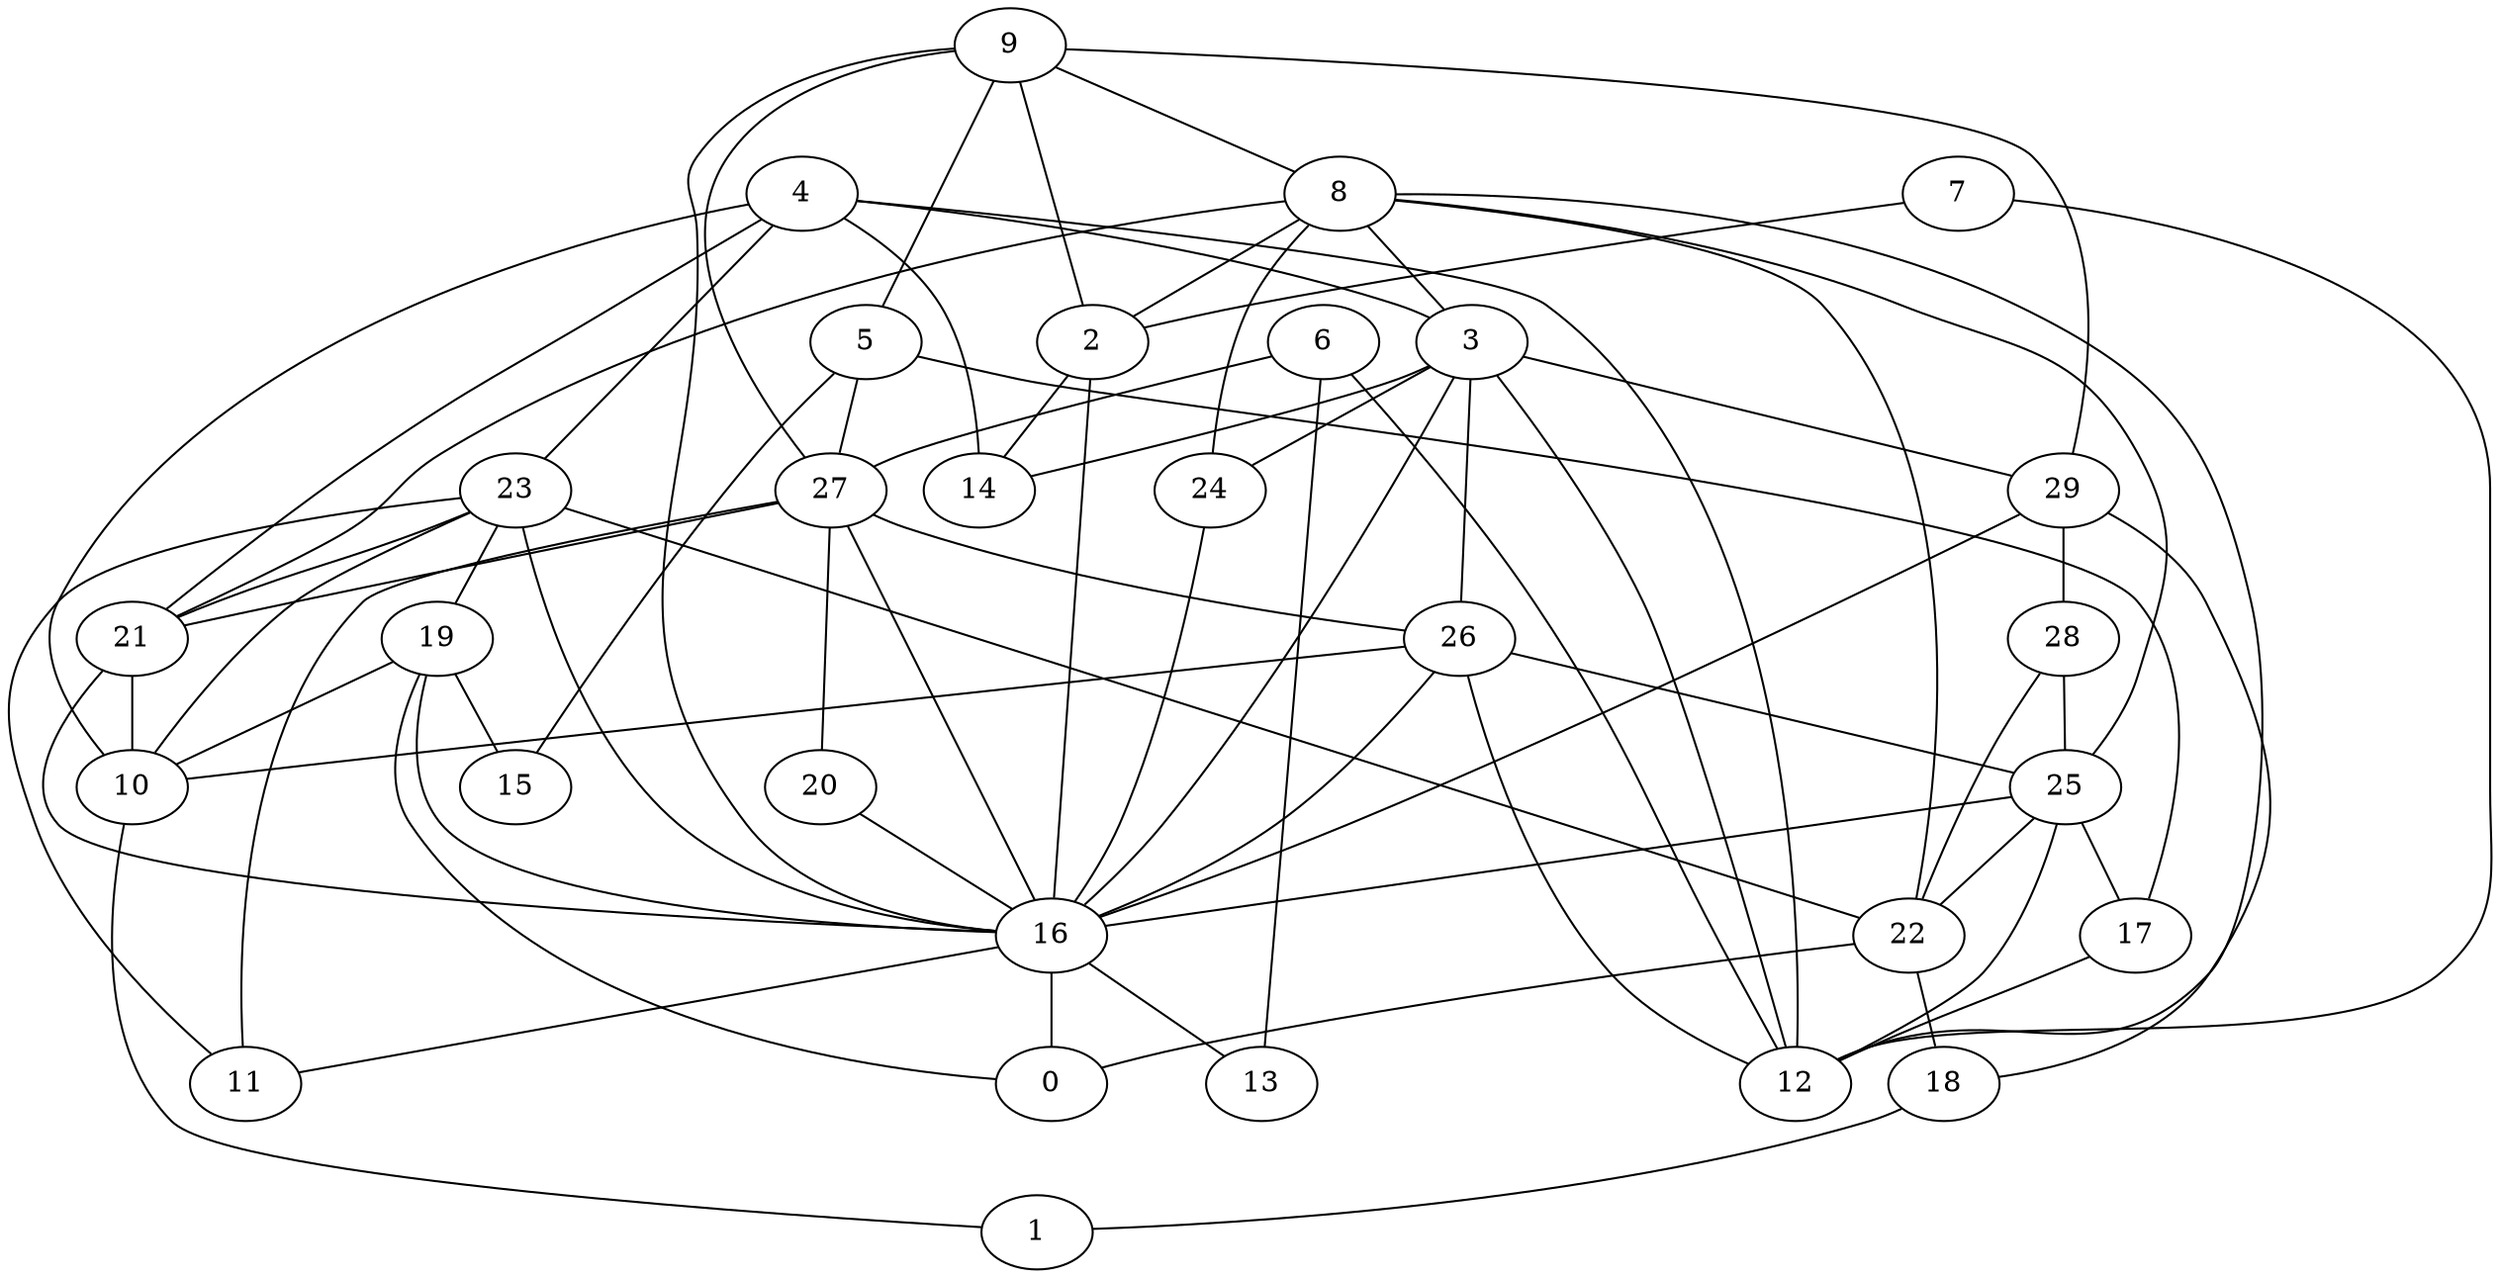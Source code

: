 digraph GG_graph {

subgraph G_graph {
edge [color = black]
"9" -> "8" [dir = none]
"23" -> "11" [dir = none]
"23" -> "10" [dir = none]
"29" -> "18" [dir = none]
"29" -> "28" [dir = none]
"29" -> "16" [dir = none]
"27" -> "21" [dir = none]
"27" -> "20" [dir = none]
"27" -> "16" [dir = none]
"5" -> "15" [dir = none]
"5" -> "27" [dir = none]
"26" -> "10" [dir = none]
"26" -> "16" [dir = none]
"8" -> "24" [dir = none]
"8" -> "2" [dir = none]
"8" -> "22" [dir = none]
"8" -> "25" [dir = none]
"16" -> "13" [dir = none]
"16" -> "0" [dir = none]
"6" -> "27" [dir = none]
"3" -> "26" [dir = none]
"10" -> "1" [dir = none]
"7" -> "12" [dir = none]
"4" -> "21" [dir = none]
"25" -> "12" [dir = none]
"25" -> "17" [dir = none]
"25" -> "16" [dir = none]
"2" -> "14" [dir = none]
"19" -> "16" [dir = none]
"9" -> "5" [dir = none]
"9" -> "2" [dir = none]
"23" -> "22" [dir = none]
"25" -> "22" [dir = none]
"7" -> "2" [dir = none]
"16" -> "11" [dir = none]
"18" -> "1" [dir = none]
"24" -> "16" [dir = none]
"4" -> "3" [dir = none]
"23" -> "21" [dir = none]
"21" -> "16" [dir = none]
"19" -> "10" [dir = none]
"22" -> "18" [dir = none]
"8" -> "3" [dir = none]
"27" -> "26" [dir = none]
"4" -> "14" [dir = none]
"20" -> "16" [dir = none]
"3" -> "12" [dir = none]
"2" -> "16" [dir = none]
"9" -> "16" [dir = none]
"23" -> "19" [dir = none]
"22" -> "0" [dir = none]
"4" -> "23" [dir = none]
"6" -> "13" [dir = none]
"4" -> "10" [dir = none]
"9" -> "29" [dir = none]
"8" -> "12" [dir = none]
"26" -> "25" [dir = none]
"3" -> "29" [dir = none]
"3" -> "14" [dir = none]
"8" -> "21" [dir = none]
"28" -> "25" [dir = none]
"6" -> "12" [dir = none]
"21" -> "10" [dir = none]
"17" -> "12" [dir = none]
"26" -> "12" [dir = none]
"4" -> "12" [dir = none]
"27" -> "11" [dir = none]
"5" -> "17" [dir = none]
"9" -> "27" [dir = none]
"28" -> "22" [dir = none]
"23" -> "16" [dir = none]
"3" -> "16" [dir = none]
"3" -> "24" [dir = none]
"19" -> "0" [dir = none]
"19" -> "15" [dir = none]
}

}
